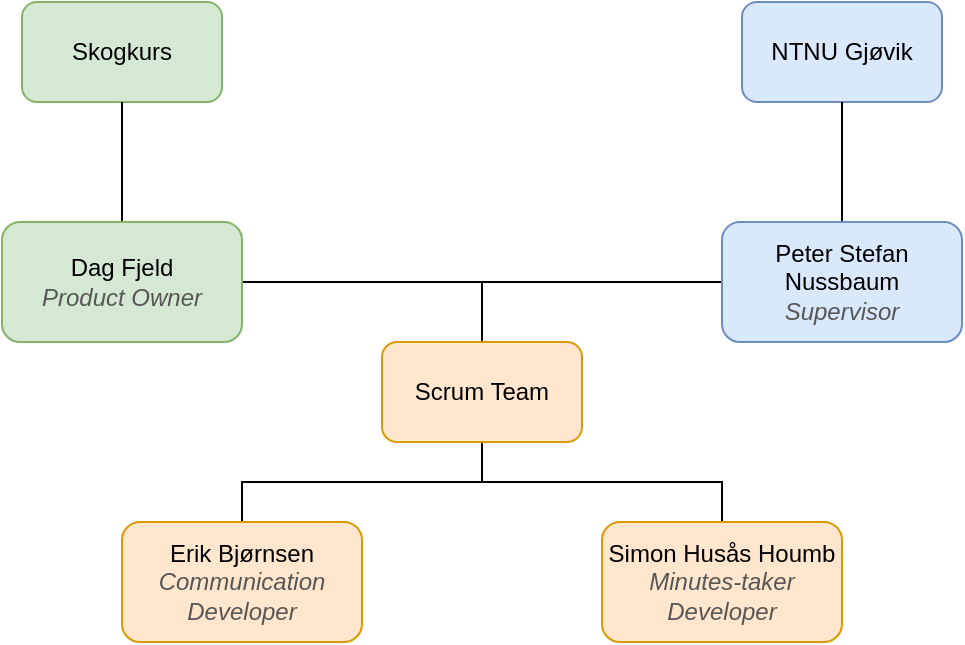 <mxfile version="26.0.6">
  <diagram name="Page-1" id="3G_qJsl0bedVtIaX8SQK">
    <mxGraphModel dx="794" dy="386" grid="1" gridSize="10" guides="1" tooltips="1" connect="1" arrows="1" fold="1" page="1" pageScale="1" pageWidth="850" pageHeight="1100" math="0" shadow="0">
      <root>
        <mxCell id="0" />
        <mxCell id="1" parent="0" />
        <mxCell id="FnSxRkTQTzadzKGQZRbD-7" style="edgeStyle=orthogonalEdgeStyle;rounded=0;orthogonalLoop=1;jettySize=auto;html=1;entryX=0.5;entryY=0;entryDx=0;entryDy=0;endArrow=none;endFill=0;" parent="1" source="FnSxRkTQTzadzKGQZRbD-1" target="FnSxRkTQTzadzKGQZRbD-2" edge="1">
          <mxGeometry relative="1" as="geometry">
            <mxPoint x="280" y="310" as="targetPoint" />
            <Array as="points">
              <mxPoint x="320" y="300" />
              <mxPoint x="200" y="300" />
            </Array>
          </mxGeometry>
        </mxCell>
        <mxCell id="FnSxRkTQTzadzKGQZRbD-8" style="edgeStyle=orthogonalEdgeStyle;rounded=0;orthogonalLoop=1;jettySize=auto;html=1;entryX=0.5;entryY=0;entryDx=0;entryDy=0;endArrow=none;endFill=0;" parent="1" source="FnSxRkTQTzadzKGQZRbD-1" target="FnSxRkTQTzadzKGQZRbD-3" edge="1">
          <mxGeometry relative="1" as="geometry">
            <Array as="points">
              <mxPoint x="320" y="300" />
              <mxPoint x="440" y="300" />
            </Array>
          </mxGeometry>
        </mxCell>
        <mxCell id="FnSxRkTQTzadzKGQZRbD-17" style="edgeStyle=orthogonalEdgeStyle;rounded=0;orthogonalLoop=1;jettySize=auto;html=1;entryX=0;entryY=0.5;entryDx=0;entryDy=0;endArrow=none;endFill=0;" parent="1" source="FnSxRkTQTzadzKGQZRbD-1" target="FnSxRkTQTzadzKGQZRbD-16" edge="1">
          <mxGeometry relative="1" as="geometry">
            <Array as="points">
              <mxPoint x="320" y="200" />
            </Array>
          </mxGeometry>
        </mxCell>
        <mxCell id="FnSxRkTQTzadzKGQZRbD-18" style="edgeStyle=orthogonalEdgeStyle;rounded=0;orthogonalLoop=1;jettySize=auto;html=1;entryX=1;entryY=0.5;entryDx=0;entryDy=0;endArrow=none;endFill=0;" parent="1" source="FnSxRkTQTzadzKGQZRbD-1" target="FnSxRkTQTzadzKGQZRbD-15" edge="1">
          <mxGeometry relative="1" as="geometry">
            <Array as="points">
              <mxPoint x="320" y="200" />
            </Array>
          </mxGeometry>
        </mxCell>
        <mxCell id="FnSxRkTQTzadzKGQZRbD-1" value="&lt;div&gt;Scrum Team&lt;/div&gt;" style="rounded=1;whiteSpace=wrap;html=1;fillColor=#ffe6cc;strokeColor=#d79b00;" parent="1" vertex="1">
          <mxGeometry x="270" y="230" width="100" height="50" as="geometry" />
        </mxCell>
        <mxCell id="FnSxRkTQTzadzKGQZRbD-2" value="&lt;div&gt;Erik Bjørnsen&lt;/div&gt;&lt;div&gt;&lt;i&gt;&lt;span style=&quot;color: rgb(87, 87, 87);&quot;&gt;&lt;span style=&quot;color: rgb(87, 87, 87);&quot;&gt;Communication&lt;/span&gt;&lt;/span&gt;&lt;/i&gt;&lt;/div&gt;&lt;div&gt;&lt;span style=&quot;color: rgb(87, 87, 87);&quot;&gt;&lt;i&gt;Developer&lt;/i&gt;&lt;/span&gt;&lt;/div&gt;" style="rounded=1;whiteSpace=wrap;html=1;fillColor=#ffe6cc;strokeColor=#d79b00;" parent="1" vertex="1">
          <mxGeometry x="140" y="320" width="120" height="60" as="geometry" />
        </mxCell>
        <mxCell id="FnSxRkTQTzadzKGQZRbD-3" value="&lt;div&gt;Simon Husås Houmb&lt;/div&gt;&lt;div&gt;&lt;i&gt;&lt;span style=&quot;color: rgb(87, 87, 87);&quot;&gt;Minutes-taker&lt;br&gt;&lt;/span&gt;&lt;/i&gt;&lt;/div&gt;&lt;div&gt;&lt;i&gt;&lt;span style=&quot;color: rgb(87, 87, 87);&quot;&gt;Developer&lt;span style=&quot;color: rgb(87, 87, 87);&quot;&gt;&lt;/span&gt;&lt;/span&gt;&lt;/i&gt;&lt;/div&gt;" style="rounded=1;whiteSpace=wrap;html=1;fillColor=#ffe6cc;strokeColor=#d79b00;" parent="1" vertex="1">
          <mxGeometry x="380" y="320" width="120" height="60" as="geometry" />
        </mxCell>
        <mxCell id="FnSxRkTQTzadzKGQZRbD-11" value="Skogkurs" style="rounded=1;whiteSpace=wrap;html=1;fillColor=#d5e8d4;strokeColor=#82b366;" parent="1" vertex="1">
          <mxGeometry x="90" y="60" width="100" height="50" as="geometry" />
        </mxCell>
        <mxCell id="FnSxRkTQTzadzKGQZRbD-12" value="&lt;div&gt;NTNU Gjøvik&lt;/div&gt;" style="rounded=1;whiteSpace=wrap;html=1;fillColor=#dae8fc;strokeColor=#6c8ebf;" parent="1" vertex="1">
          <mxGeometry x="450" y="60" width="100" height="50" as="geometry" />
        </mxCell>
        <mxCell id="FnSxRkTQTzadzKGQZRbD-20" style="edgeStyle=orthogonalEdgeStyle;rounded=0;orthogonalLoop=1;jettySize=auto;html=1;entryX=0.5;entryY=1;entryDx=0;entryDy=0;endArrow=none;endFill=0;" parent="1" source="FnSxRkTQTzadzKGQZRbD-15" target="FnSxRkTQTzadzKGQZRbD-11" edge="1">
          <mxGeometry relative="1" as="geometry" />
        </mxCell>
        <mxCell id="FnSxRkTQTzadzKGQZRbD-15" value="&lt;div&gt;Dag Fjeld&lt;/div&gt;&lt;div&gt;&lt;span style=&quot;color: rgb(87, 87, 87);&quot;&gt;&lt;i&gt;Product Owner&lt;/i&gt;&lt;/span&gt;&lt;/div&gt;" style="rounded=1;whiteSpace=wrap;html=1;fillColor=#d5e8d4;strokeColor=#82b366;" parent="1" vertex="1">
          <mxGeometry x="80" y="170" width="120" height="60" as="geometry" />
        </mxCell>
        <mxCell id="FnSxRkTQTzadzKGQZRbD-19" style="edgeStyle=orthogonalEdgeStyle;rounded=0;orthogonalLoop=1;jettySize=auto;html=1;entryX=0.5;entryY=1;entryDx=0;entryDy=0;endArrow=none;endFill=0;" parent="1" source="FnSxRkTQTzadzKGQZRbD-16" target="FnSxRkTQTzadzKGQZRbD-12" edge="1">
          <mxGeometry relative="1" as="geometry" />
        </mxCell>
        <mxCell id="FnSxRkTQTzadzKGQZRbD-16" value="&lt;div&gt;Peter Stefan Nussbaum&lt;/div&gt;&lt;div&gt;&lt;span style=&quot;color: rgb(87, 87, 87);&quot;&gt;&lt;i&gt;Supervisor&lt;/i&gt;&lt;/span&gt;&lt;/div&gt;" style="rounded=1;whiteSpace=wrap;html=1;fillColor=#dae8fc;strokeColor=#6c8ebf;" parent="1" vertex="1">
          <mxGeometry x="440" y="170" width="120" height="60" as="geometry" />
        </mxCell>
      </root>
    </mxGraphModel>
  </diagram>
</mxfile>

